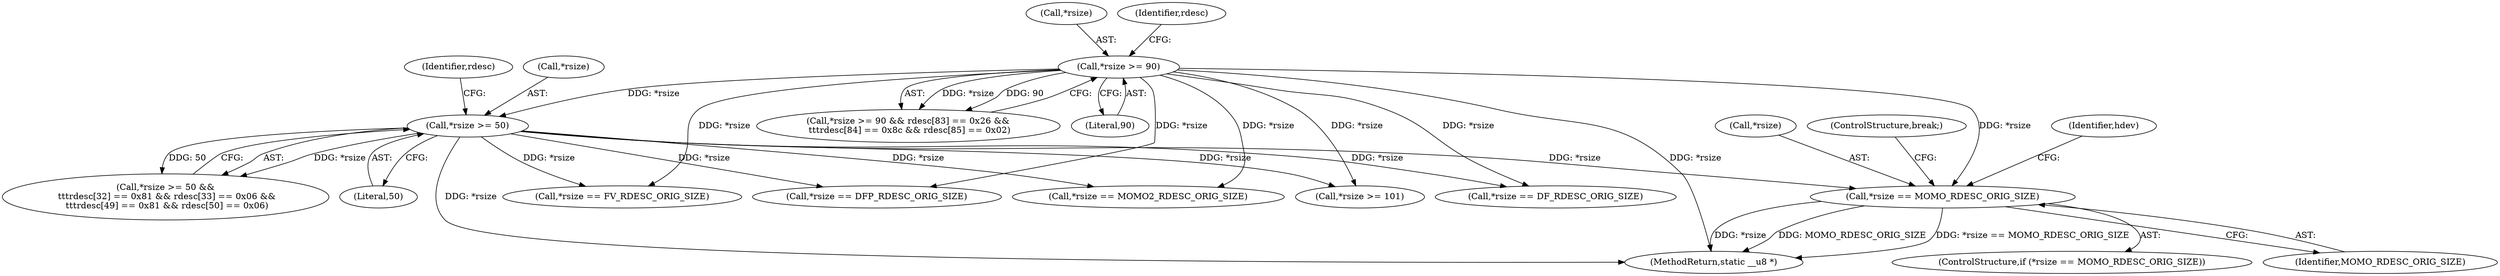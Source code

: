 digraph "0_linux_4ab25786c87eb20857bbb715c3ae34ec8fd6a214_1@pointer" {
"1000280" [label="(Call,*rsize == MOMO_RDESC_ORIG_SIZE)"];
"1000124" [label="(Call,*rsize >= 90)"];
"1000175" [label="(Call,*rsize >= 50)"];
"1000174" [label="(Call,*rsize >= 50 &&\n \t\t\trdesc[32] == 0x81 && rdesc[33] == 0x06 &&\n \t\t\trdesc[49] == 0x81 && rdesc[50] == 0x06)"];
"1000125" [label="(Call,*rsize)"];
"1000182" [label="(Identifier,rdesc)"];
"1000357" [label="(Call,*rsize >= 101)"];
"1000286" [label="(Identifier,hdev)"];
"1000299" [label="(Call,*rsize == MOMO2_RDESC_ORIG_SIZE)"];
"1000124" [label="(Call,*rsize >= 90)"];
"1000337" [label="(Call,*rsize == DFP_RDESC_ORIG_SIZE)"];
"1000283" [label="(Identifier,MOMO_RDESC_ORIG_SIZE)"];
"1000131" [label="(Identifier,rdesc)"];
"1000411" [label="(MethodReturn,static __u8 *)"];
"1000280" [label="(Call,*rsize == MOMO_RDESC_ORIG_SIZE)"];
"1000123" [label="(Call,*rsize >= 90 && rdesc[83] == 0x26 &&\n \t\t\trdesc[84] == 0x8c && rdesc[85] == 0x02)"];
"1000279" [label="(ControlStructure,if (*rsize == MOMO_RDESC_ORIG_SIZE))"];
"1000127" [label="(Literal,90)"];
"1000176" [label="(Call,*rsize)"];
"1000175" [label="(Call,*rsize >= 50)"];
"1000261" [label="(Call,*rsize == DF_RDESC_ORIG_SIZE)"];
"1000318" [label="(Call,*rsize == FV_RDESC_ORIG_SIZE)"];
"1000281" [label="(Call,*rsize)"];
"1000296" [label="(ControlStructure,break;)"];
"1000178" [label="(Literal,50)"];
"1000280" -> "1000279"  [label="AST: "];
"1000280" -> "1000283"  [label="CFG: "];
"1000281" -> "1000280"  [label="AST: "];
"1000283" -> "1000280"  [label="AST: "];
"1000286" -> "1000280"  [label="CFG: "];
"1000296" -> "1000280"  [label="CFG: "];
"1000280" -> "1000411"  [label="DDG: *rsize == MOMO_RDESC_ORIG_SIZE"];
"1000280" -> "1000411"  [label="DDG: *rsize"];
"1000280" -> "1000411"  [label="DDG: MOMO_RDESC_ORIG_SIZE"];
"1000124" -> "1000280"  [label="DDG: *rsize"];
"1000175" -> "1000280"  [label="DDG: *rsize"];
"1000124" -> "1000123"  [label="AST: "];
"1000124" -> "1000127"  [label="CFG: "];
"1000125" -> "1000124"  [label="AST: "];
"1000127" -> "1000124"  [label="AST: "];
"1000131" -> "1000124"  [label="CFG: "];
"1000123" -> "1000124"  [label="CFG: "];
"1000124" -> "1000411"  [label="DDG: *rsize"];
"1000124" -> "1000123"  [label="DDG: *rsize"];
"1000124" -> "1000123"  [label="DDG: 90"];
"1000124" -> "1000175"  [label="DDG: *rsize"];
"1000124" -> "1000261"  [label="DDG: *rsize"];
"1000124" -> "1000299"  [label="DDG: *rsize"];
"1000124" -> "1000318"  [label="DDG: *rsize"];
"1000124" -> "1000337"  [label="DDG: *rsize"];
"1000124" -> "1000357"  [label="DDG: *rsize"];
"1000175" -> "1000174"  [label="AST: "];
"1000175" -> "1000178"  [label="CFG: "];
"1000176" -> "1000175"  [label="AST: "];
"1000178" -> "1000175"  [label="AST: "];
"1000182" -> "1000175"  [label="CFG: "];
"1000174" -> "1000175"  [label="CFG: "];
"1000175" -> "1000411"  [label="DDG: *rsize"];
"1000175" -> "1000174"  [label="DDG: *rsize"];
"1000175" -> "1000174"  [label="DDG: 50"];
"1000175" -> "1000261"  [label="DDG: *rsize"];
"1000175" -> "1000299"  [label="DDG: *rsize"];
"1000175" -> "1000318"  [label="DDG: *rsize"];
"1000175" -> "1000337"  [label="DDG: *rsize"];
"1000175" -> "1000357"  [label="DDG: *rsize"];
}

